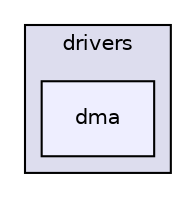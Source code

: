 digraph "dma" {
  compound=true
  node [ fontsize="10", fontname="Helvetica"];
  edge [ labelfontsize="10", labelfontname="Helvetica"];
  subgraph clusterdir_91d6028ef0aa1035242bfefa07cd806e {
    graph [ bgcolor="#ddddee", pencolor="black", label="drivers" fontname="Helvetica", fontsize="10", URL="dir_91d6028ef0aa1035242bfefa07cd806e.html"]
  dir_21a0c9d486943857364a519c7b91d02a [shape=box, label="dma", style="filled", fillcolor="#eeeeff", pencolor="black", URL="dir_21a0c9d486943857364a519c7b91d02a.html"];
  }
}
